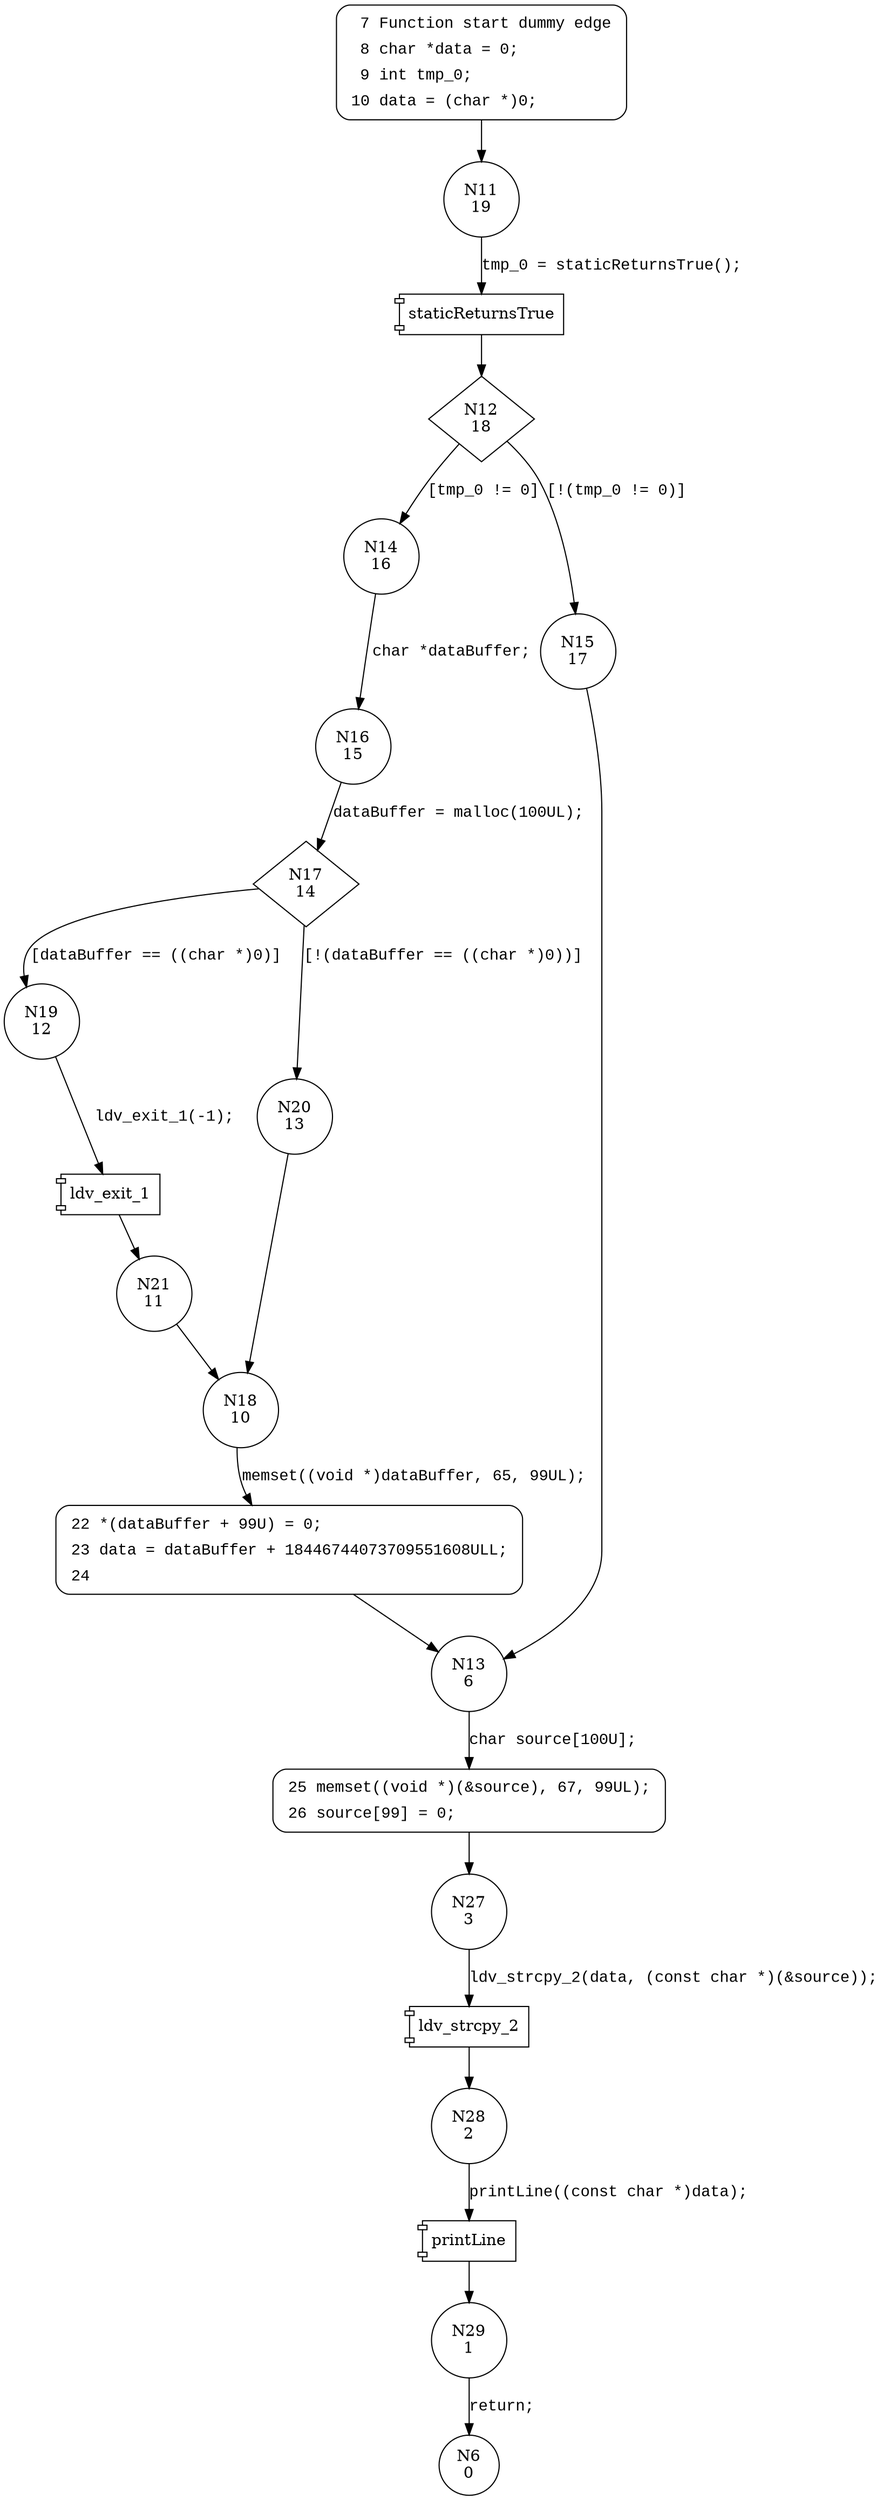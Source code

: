 digraph CWE124_Buffer_Underwrite__malloc_char_cpy_08_bad {
11 [shape="circle" label="N11\n19"]
12 [shape="diamond" label="N12\n18"]
14 [shape="circle" label="N14\n16"]
15 [shape="circle" label="N15\n17"]
13 [shape="circle" label="N13\n6"]
25 [shape="circle" label="N25\n5"]
27 [shape="circle" label="N27\n3"]
28 [shape="circle" label="N28\n2"]
29 [shape="circle" label="N29\n1"]
16 [shape="circle" label="N16\n15"]
17 [shape="diamond" label="N17\n14"]
19 [shape="circle" label="N19\n12"]
20 [shape="circle" label="N20\n13"]
18 [shape="circle" label="N18\n10"]
22 [shape="circle" label="N22\n9"]
21 [shape="circle" label="N21\n11"]
6 [shape="circle" label="N6\n0"]
7 [style="filled,bold" penwidth="1" fillcolor="white" fontname="Courier New" shape="Mrecord" label=<<table border="0" cellborder="0" cellpadding="3" bgcolor="white"><tr><td align="right">7</td><td align="left">Function start dummy edge</td></tr><tr><td align="right">8</td><td align="left">char *data = 0;</td></tr><tr><td align="right">9</td><td align="left">int tmp_0;</td></tr><tr><td align="right">10</td><td align="left">data = (char *)0;</td></tr></table>>]
7 -> 11[label=""]
25 [style="filled,bold" penwidth="1" fillcolor="white" fontname="Courier New" shape="Mrecord" label=<<table border="0" cellborder="0" cellpadding="3" bgcolor="white"><tr><td align="right">25</td><td align="left">memset((void *)(&amp;source), 67, 99UL);</td></tr><tr><td align="right">26</td><td align="left">source[99] = 0;</td></tr></table>>]
25 -> 27[label=""]
22 [style="filled,bold" penwidth="1" fillcolor="white" fontname="Courier New" shape="Mrecord" label=<<table border="0" cellborder="0" cellpadding="3" bgcolor="white"><tr><td align="right">22</td><td align="left">*(dataBuffer + 99U) = 0;</td></tr><tr><td align="right">23</td><td align="left">data = dataBuffer + 18446744073709551608ULL;</td></tr><tr><td align="right">24</td><td align="left"></td></tr></table>>]
22 -> 13[label=""]
100034 [shape="component" label="staticReturnsTrue"]
11 -> 100034 [label="tmp_0 = staticReturnsTrue();" fontname="Courier New"]
100034 -> 12 [label="" fontname="Courier New"]
12 -> 14 [label="[tmp_0 != 0]" fontname="Courier New"]
12 -> 15 [label="[!(tmp_0 != 0)]" fontname="Courier New"]
13 -> 25 [label="char source[100U];" fontname="Courier New"]
100035 [shape="component" label="ldv_strcpy_2"]
27 -> 100035 [label="ldv_strcpy_2(data, (const char *)(&source));" fontname="Courier New"]
100035 -> 28 [label="" fontname="Courier New"]
100036 [shape="component" label="printLine"]
28 -> 100036 [label="printLine((const char *)data);" fontname="Courier New"]
100036 -> 29 [label="" fontname="Courier New"]
14 -> 16 [label="char *dataBuffer;" fontname="Courier New"]
17 -> 19 [label="[dataBuffer == ((char *)0)]" fontname="Courier New"]
17 -> 20 [label="[!(dataBuffer == ((char *)0))]" fontname="Courier New"]
18 -> 22 [label="memset((void *)dataBuffer, 65, 99UL);" fontname="Courier New"]
100037 [shape="component" label="ldv_exit_1"]
19 -> 100037 [label="ldv_exit_1(-1);" fontname="Courier New"]
100037 -> 21 [label="" fontname="Courier New"]
15 -> 13 [label="" fontname="Courier New"]
29 -> 6 [label="return;" fontname="Courier New"]
16 -> 17 [label="dataBuffer = malloc(100UL);" fontname="Courier New"]
20 -> 18 [label="" fontname="Courier New"]
21 -> 18 [label="" fontname="Courier New"]
}